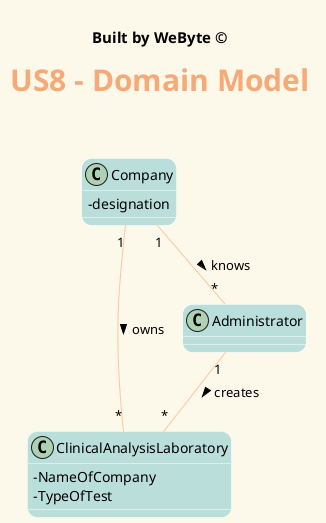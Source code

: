 @startuml
'https://plantuml.com/class-diagram
' ======= layout =========
skinparam backgroundColor #fcf9ea
skinparam titleBorderRoundCorner 15
skinparam titleFontSize 30
skinparam classAttributeIconSize 0
skinparam titleFontName Arial Black
skinparam titleFontColor #f8a978
skinparam roundcorner 20
skinparam stereotypeCBackgroundColor ffc5a1
skinparam class {

ArrowColor ffc5a1
BorderColor White
BackgroundColor badfdb
}


' ======= title =========
center header


<font color=Black size=15><b>Built by WeByte ©</font>
endheader
title <b>US8 - Domain Model\n
class Company{
 - designation
}

class ClinicalAnalysisLaboratory{
- NameOfCompany
- TypeOfTest
}

class Administrator

Company "1" -- "*" ClinicalAnalysisLaboratory : owns >
Company "1" -- "*" Administrator : knows >

Administrator "1" -- "*" ClinicalAnalysisLaboratory : creates >

@enduml
